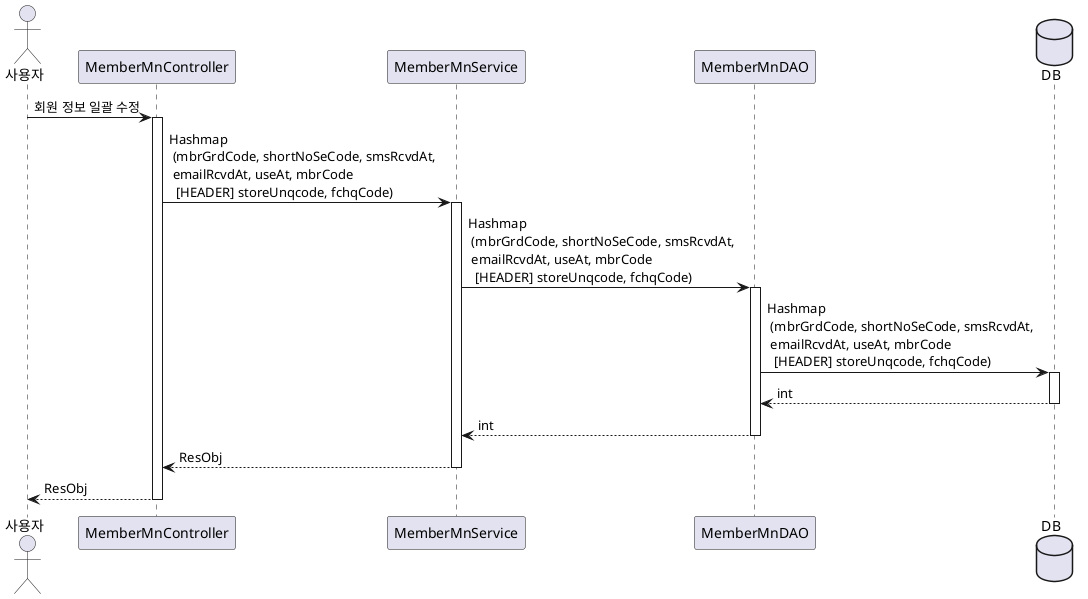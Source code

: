 @startuml Sample Sequence

actor "사용자" as user
participant "MemberMnController" as controller
participant "MemberMnService" as service
participant "MemberMnDAO" as dao
database "DB" as db


user -> controller :회원 정보 일괄 수정
activate controller
controller -> service : Hashmap \n (mbrGrdCode, shortNoSeCode, smsRcvdAt, \n emailRcvdAt, useAt, mbrCode \n  [HEADER] storeUnqcode, fchqCode)
activate service
service -> dao: Hashmap \n (mbrGrdCode, shortNoSeCode, smsRcvdAt, \n emailRcvdAt, useAt, mbrCode \n  [HEADER] storeUnqcode, fchqCode)
activate dao
dao -> db: Hashmap \n (mbrGrdCode, shortNoSeCode, smsRcvdAt, \n emailRcvdAt, useAt, mbrCode \n  [HEADER] storeUnqcode, fchqCode)
activate db
dao <-- db: int
deactivate db
service <-- dao: int
deactivate dao
controller <-- service: ResObj
deactivate service
user <-- controller: ResObj
deactivate controller

@enduml